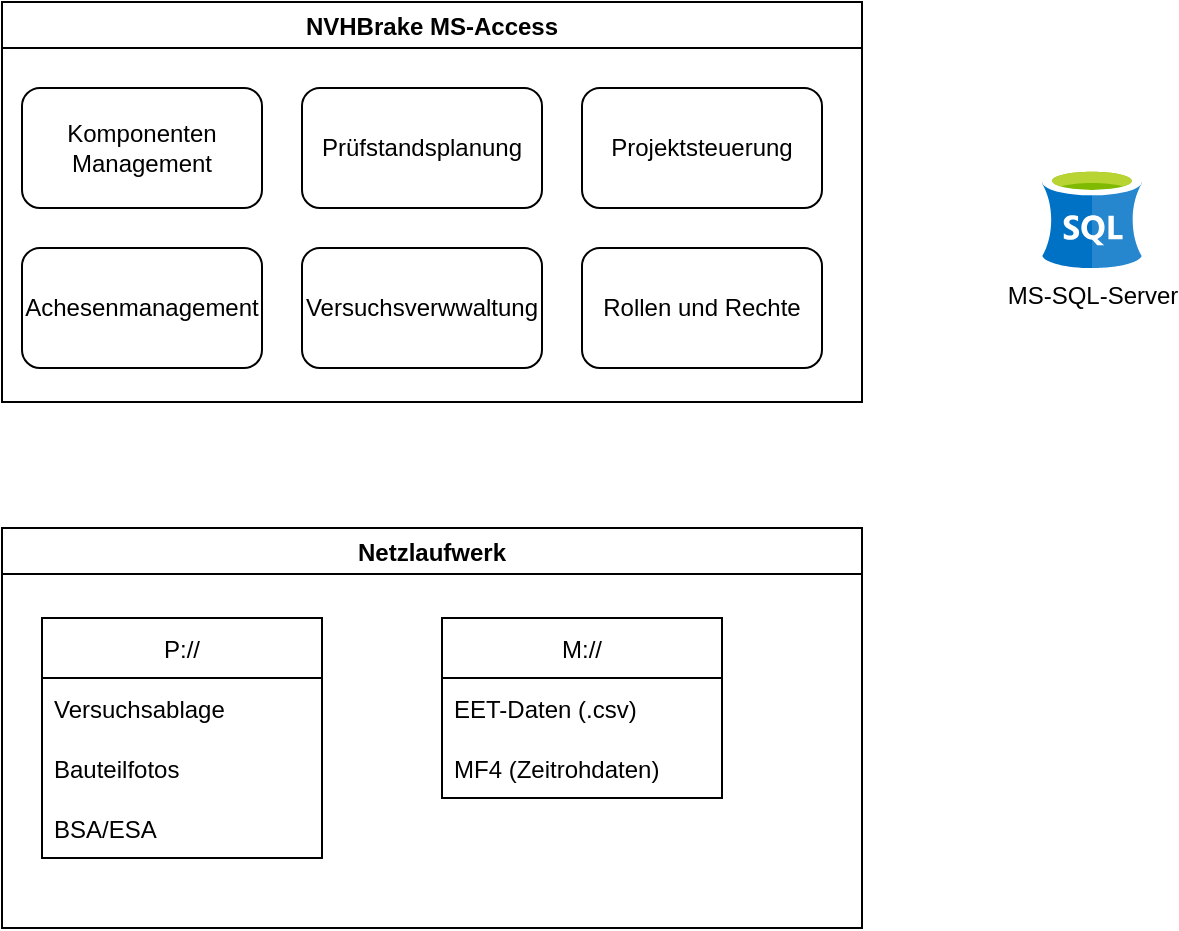 <mxfile>
    <diagram id="KzELdxLwyf88x765OR2N" name="Page-1">
        <mxGraphModel dx="1313" dy="790" grid="1" gridSize="10" guides="1" tooltips="1" connect="1" arrows="1" fold="1" page="1" pageScale="1" pageWidth="827" pageHeight="1169" background="none" math="0" shadow="0">
            <root>
                <mxCell id="0"/>
                <mxCell id="1" parent="0"/>
                <mxCell id="3" value="NVHBrake MS-Access" style="swimlane;" vertex="1" parent="1">
                    <mxGeometry x="90" y="157" width="430" height="200" as="geometry"/>
                </mxCell>
                <mxCell id="7" value="Komponenten&lt;br&gt;Management" style="rounded=1;whiteSpace=wrap;html=1;" vertex="1" parent="3">
                    <mxGeometry x="10" y="43" width="120" height="60" as="geometry"/>
                </mxCell>
                <mxCell id="8" value="Achesenmanagement" style="rounded=1;whiteSpace=wrap;html=1;" vertex="1" parent="3">
                    <mxGeometry x="10" y="123" width="120" height="60" as="geometry"/>
                </mxCell>
                <mxCell id="9" value="Prüfstandsplanung" style="rounded=1;whiteSpace=wrap;html=1;" vertex="1" parent="3">
                    <mxGeometry x="150" y="43" width="120" height="60" as="geometry"/>
                </mxCell>
                <mxCell id="10" value="Versuchsverwwaltung" style="rounded=1;whiteSpace=wrap;html=1;" vertex="1" parent="3">
                    <mxGeometry x="150" y="123" width="120" height="60" as="geometry"/>
                </mxCell>
                <mxCell id="11" value="Projektsteuerung" style="rounded=1;whiteSpace=wrap;html=1;" vertex="1" parent="3">
                    <mxGeometry x="290" y="43" width="120" height="60" as="geometry"/>
                </mxCell>
                <mxCell id="12" value="Rollen und Rechte" style="rounded=1;whiteSpace=wrap;html=1;" vertex="1" parent="3">
                    <mxGeometry x="290" y="123" width="120" height="60" as="geometry"/>
                </mxCell>
                <mxCell id="4" value="MS-SQL-Server" style="sketch=0;aspect=fixed;html=1;points=[];align=center;image;fontSize=12;image=img/lib/mscae/dep/SQL_Server_Stretch_DB.svg;" vertex="1" parent="1">
                    <mxGeometry x="610" y="240" width="50" height="50" as="geometry"/>
                </mxCell>
                <mxCell id="13" value="Netzlaufwerk" style="swimlane;" vertex="1" parent="1">
                    <mxGeometry x="90" y="420" width="430" height="200" as="geometry"/>
                </mxCell>
                <mxCell id="20" value="P://" style="swimlane;fontStyle=0;childLayout=stackLayout;horizontal=1;startSize=30;horizontalStack=0;resizeParent=1;resizeParentMax=0;resizeLast=0;collapsible=1;marginBottom=0;" vertex="1" parent="13">
                    <mxGeometry x="20" y="45" width="140" height="120" as="geometry"/>
                </mxCell>
                <mxCell id="21" value="Versuchsablage" style="text;strokeColor=none;fillColor=none;align=left;verticalAlign=middle;spacingLeft=4;spacingRight=4;overflow=hidden;points=[[0,0.5],[1,0.5]];portConstraint=eastwest;rotatable=0;" vertex="1" parent="20">
                    <mxGeometry y="30" width="140" height="30" as="geometry"/>
                </mxCell>
                <mxCell id="22" value="Bauteilfotos" style="text;strokeColor=none;fillColor=none;align=left;verticalAlign=middle;spacingLeft=4;spacingRight=4;overflow=hidden;points=[[0,0.5],[1,0.5]];portConstraint=eastwest;rotatable=0;" vertex="1" parent="20">
                    <mxGeometry y="60" width="140" height="30" as="geometry"/>
                </mxCell>
                <mxCell id="23" value="BSA/ESA" style="text;strokeColor=none;fillColor=none;align=left;verticalAlign=middle;spacingLeft=4;spacingRight=4;overflow=hidden;points=[[0,0.5],[1,0.5]];portConstraint=eastwest;rotatable=0;" vertex="1" parent="20">
                    <mxGeometry y="90" width="140" height="30" as="geometry"/>
                </mxCell>
                <mxCell id="24" value="M://" style="swimlane;fontStyle=0;childLayout=stackLayout;horizontal=1;startSize=30;horizontalStack=0;resizeParent=1;resizeParentMax=0;resizeLast=0;collapsible=1;marginBottom=0;" vertex="1" parent="13">
                    <mxGeometry x="220" y="45" width="140" height="90" as="geometry"/>
                </mxCell>
                <mxCell id="25" value="EET-Daten (.csv)" style="text;strokeColor=none;fillColor=none;align=left;verticalAlign=middle;spacingLeft=4;spacingRight=4;overflow=hidden;points=[[0,0.5],[1,0.5]];portConstraint=eastwest;rotatable=0;" vertex="1" parent="24">
                    <mxGeometry y="30" width="140" height="30" as="geometry"/>
                </mxCell>
                <mxCell id="26" value="MF4 (Zeitrohdaten)" style="text;strokeColor=none;fillColor=none;align=left;verticalAlign=middle;spacingLeft=4;spacingRight=4;overflow=hidden;points=[[0,0.5],[1,0.5]];portConstraint=eastwest;rotatable=0;" vertex="1" parent="24">
                    <mxGeometry y="60" width="140" height="30" as="geometry"/>
                </mxCell>
            </root>
        </mxGraphModel>
    </diagram>
</mxfile>